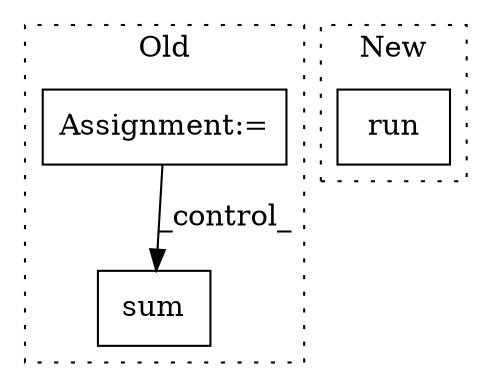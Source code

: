 digraph G {
subgraph cluster0 {
1 [label="sum" a="32" s="2552,2563" l="4,1" shape="box"];
3 [label="Assignment:=" a="7" s="2116,2189" l="53,2" shape="box"];
label = "Old";
style="dotted";
}
subgraph cluster1 {
2 [label="run" a="32" s="2739,2765" l="4,1" shape="box"];
label = "New";
style="dotted";
}
3 -> 1 [label="_control_"];
}